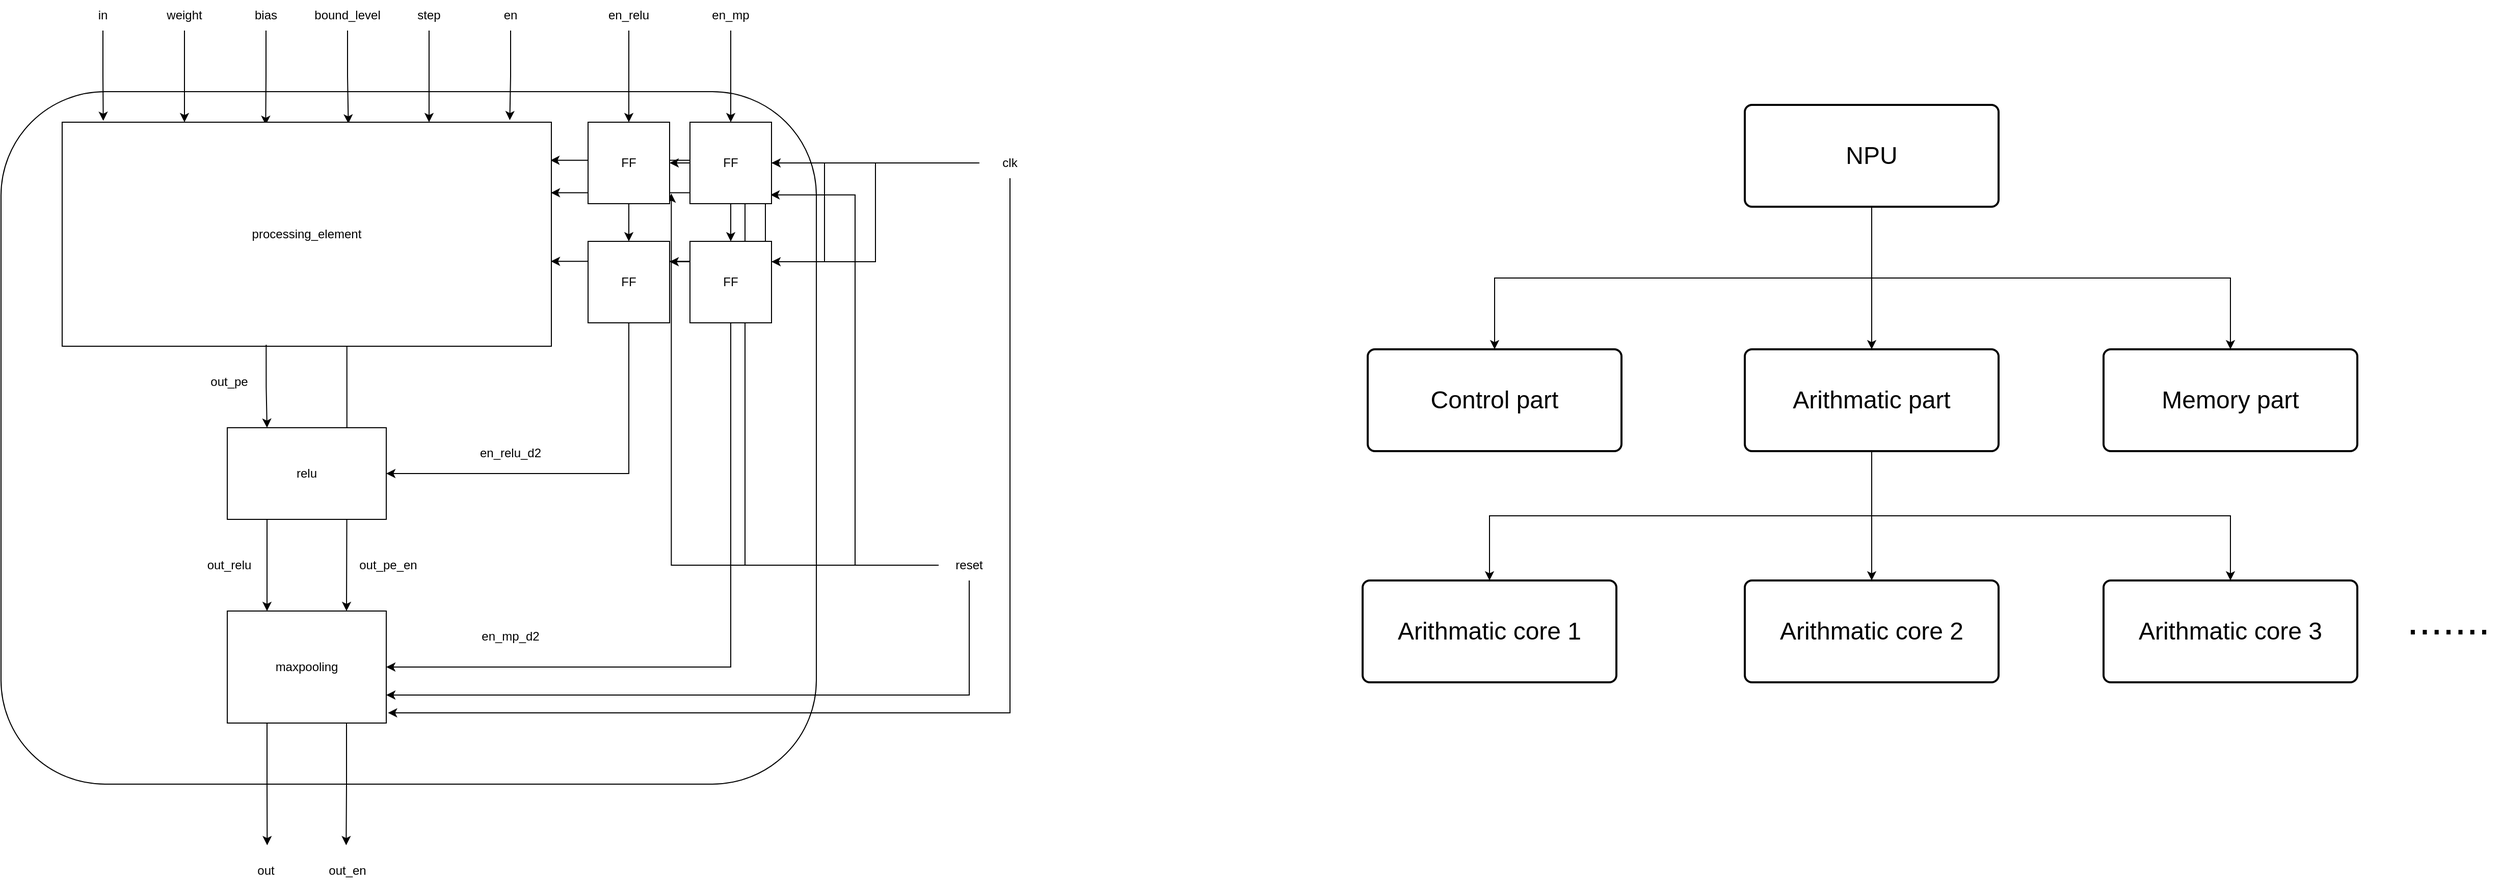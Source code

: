 <mxfile version="21.6.2" type="device">
  <diagram name="페이지-1" id="yeJ5zm4FscDLAb30p6tp">
    <mxGraphModel dx="1878" dy="991" grid="0" gridSize="10" guides="1" tooltips="1" connect="1" arrows="1" fold="1" page="0" pageScale="1" pageWidth="827" pageHeight="1169" math="0" shadow="0">
      <root>
        <mxCell id="0" />
        <mxCell id="1" parent="0" />
        <mxCell id="3iztHXpjArlsPKIXAALA-1" value="" style="rounded=1;whiteSpace=wrap;html=1;fillColor=default;" vertex="1" parent="1">
          <mxGeometry x="160" y="120" width="800" height="680" as="geometry" />
        </mxCell>
        <mxCell id="3iztHXpjArlsPKIXAALA-20" style="edgeStyle=orthogonalEdgeStyle;rounded=0;orthogonalLoop=1;jettySize=auto;html=1;entryX=0.084;entryY=-0.006;entryDx=0;entryDy=0;entryPerimeter=0;" edge="1" parent="1" source="3iztHXpjArlsPKIXAALA-2" target="3iztHXpjArlsPKIXAALA-19">
          <mxGeometry relative="1" as="geometry" />
        </mxCell>
        <mxCell id="3iztHXpjArlsPKIXAALA-2" value="in" style="text;html=1;strokeColor=none;fillColor=none;align=center;verticalAlign=middle;whiteSpace=wrap;rounded=0;" vertex="1" parent="1">
          <mxGeometry x="230" y="30" width="60" height="30" as="geometry" />
        </mxCell>
        <mxCell id="3iztHXpjArlsPKIXAALA-15" style="edgeStyle=orthogonalEdgeStyle;rounded=0;orthogonalLoop=1;jettySize=auto;html=1;exitX=0.5;exitY=1;exitDx=0;exitDy=0;entryX=0.25;entryY=0;entryDx=0;entryDy=0;" edge="1" parent="1" source="3iztHXpjArlsPKIXAALA-3" target="3iztHXpjArlsPKIXAALA-19">
          <mxGeometry relative="1" as="geometry">
            <mxPoint x="340" y="110" as="targetPoint" />
          </mxGeometry>
        </mxCell>
        <mxCell id="3iztHXpjArlsPKIXAALA-3" value="weight" style="text;html=1;strokeColor=none;fillColor=none;align=center;verticalAlign=middle;whiteSpace=wrap;rounded=0;" vertex="1" parent="1">
          <mxGeometry x="310" y="30" width="60" height="30" as="geometry" />
        </mxCell>
        <mxCell id="3iztHXpjArlsPKIXAALA-16" style="edgeStyle=orthogonalEdgeStyle;rounded=0;orthogonalLoop=1;jettySize=auto;html=1;exitX=0.5;exitY=1;exitDx=0;exitDy=0;entryX=0.416;entryY=0.012;entryDx=0;entryDy=0;entryPerimeter=0;" edge="1" parent="1" source="3iztHXpjArlsPKIXAALA-5" target="3iztHXpjArlsPKIXAALA-19">
          <mxGeometry relative="1" as="geometry">
            <mxPoint x="420" y="110" as="targetPoint" />
          </mxGeometry>
        </mxCell>
        <mxCell id="3iztHXpjArlsPKIXAALA-5" value="bias" style="text;html=1;strokeColor=none;fillColor=none;align=center;verticalAlign=middle;whiteSpace=wrap;rounded=0;" vertex="1" parent="1">
          <mxGeometry x="390" y="30" width="60" height="30" as="geometry" />
        </mxCell>
        <mxCell id="3iztHXpjArlsPKIXAALA-21" style="edgeStyle=orthogonalEdgeStyle;rounded=0;orthogonalLoop=1;jettySize=auto;html=1;entryX=0.585;entryY=0.006;entryDx=0;entryDy=0;entryPerimeter=0;" edge="1" parent="1" source="3iztHXpjArlsPKIXAALA-6" target="3iztHXpjArlsPKIXAALA-19">
          <mxGeometry relative="1" as="geometry" />
        </mxCell>
        <mxCell id="3iztHXpjArlsPKIXAALA-6" value="bound_level" style="text;html=1;strokeColor=none;fillColor=none;align=center;verticalAlign=middle;whiteSpace=wrap;rounded=0;" vertex="1" parent="1">
          <mxGeometry x="470" y="30" width="60" height="30" as="geometry" />
        </mxCell>
        <mxCell id="3iztHXpjArlsPKIXAALA-22" style="edgeStyle=orthogonalEdgeStyle;rounded=0;orthogonalLoop=1;jettySize=auto;html=1;entryX=0.75;entryY=0;entryDx=0;entryDy=0;" edge="1" parent="1" source="3iztHXpjArlsPKIXAALA-7" target="3iztHXpjArlsPKIXAALA-19">
          <mxGeometry relative="1" as="geometry" />
        </mxCell>
        <mxCell id="3iztHXpjArlsPKIXAALA-7" value="step" style="text;html=1;strokeColor=none;fillColor=none;align=center;verticalAlign=middle;whiteSpace=wrap;rounded=0;" vertex="1" parent="1">
          <mxGeometry x="550" y="30" width="60" height="30" as="geometry" />
        </mxCell>
        <mxCell id="3iztHXpjArlsPKIXAALA-23" style="edgeStyle=orthogonalEdgeStyle;rounded=0;orthogonalLoop=1;jettySize=auto;html=1;entryX=0.915;entryY=-0.009;entryDx=0;entryDy=0;entryPerimeter=0;" edge="1" parent="1" source="3iztHXpjArlsPKIXAALA-8" target="3iztHXpjArlsPKIXAALA-19">
          <mxGeometry relative="1" as="geometry" />
        </mxCell>
        <mxCell id="3iztHXpjArlsPKIXAALA-8" value="en" style="text;html=1;strokeColor=none;fillColor=none;align=center;verticalAlign=middle;whiteSpace=wrap;rounded=0;" vertex="1" parent="1">
          <mxGeometry x="630" y="30" width="60" height="30" as="geometry" />
        </mxCell>
        <mxCell id="3iztHXpjArlsPKIXAALA-26" style="edgeStyle=orthogonalEdgeStyle;rounded=0;orthogonalLoop=1;jettySize=auto;html=1;entryX=0.5;entryY=0;entryDx=0;entryDy=0;" edge="1" parent="1" source="3iztHXpjArlsPKIXAALA-9" target="3iztHXpjArlsPKIXAALA-24">
          <mxGeometry relative="1" as="geometry" />
        </mxCell>
        <mxCell id="3iztHXpjArlsPKIXAALA-9" value="en_relu" style="text;html=1;strokeColor=none;fillColor=none;align=center;verticalAlign=middle;whiteSpace=wrap;rounded=0;" vertex="1" parent="1">
          <mxGeometry x="746" y="30" width="60" height="30" as="geometry" />
        </mxCell>
        <mxCell id="3iztHXpjArlsPKIXAALA-27" style="edgeStyle=orthogonalEdgeStyle;rounded=0;orthogonalLoop=1;jettySize=auto;html=1;entryX=0.5;entryY=0;entryDx=0;entryDy=0;" edge="1" parent="1" source="3iztHXpjArlsPKIXAALA-10" target="3iztHXpjArlsPKIXAALA-25">
          <mxGeometry relative="1" as="geometry" />
        </mxCell>
        <mxCell id="3iztHXpjArlsPKIXAALA-10" value="en_mp" style="text;html=1;strokeColor=none;fillColor=none;align=center;verticalAlign=middle;whiteSpace=wrap;rounded=0;" vertex="1" parent="1">
          <mxGeometry x="846" y="30" width="60" height="30" as="geometry" />
        </mxCell>
        <mxCell id="3iztHXpjArlsPKIXAALA-28" style="edgeStyle=orthogonalEdgeStyle;rounded=0;orthogonalLoop=1;jettySize=auto;html=1;entryX=1;entryY=0.5;entryDx=0;entryDy=0;" edge="1" parent="1" source="3iztHXpjArlsPKIXAALA-11" target="3iztHXpjArlsPKIXAALA-25">
          <mxGeometry relative="1" as="geometry" />
        </mxCell>
        <mxCell id="3iztHXpjArlsPKIXAALA-29" style="edgeStyle=orthogonalEdgeStyle;rounded=0;orthogonalLoop=1;jettySize=auto;html=1;entryX=1;entryY=0.5;entryDx=0;entryDy=0;" edge="1" parent="1" source="3iztHXpjArlsPKIXAALA-11" target="3iztHXpjArlsPKIXAALA-24">
          <mxGeometry relative="1" as="geometry" />
        </mxCell>
        <mxCell id="3iztHXpjArlsPKIXAALA-30" style="edgeStyle=orthogonalEdgeStyle;rounded=0;orthogonalLoop=1;jettySize=auto;html=1;entryX=0.998;entryY=0.17;entryDx=0;entryDy=0;entryPerimeter=0;" edge="1" parent="1" source="3iztHXpjArlsPKIXAALA-11" target="3iztHXpjArlsPKIXAALA-19">
          <mxGeometry relative="1" as="geometry" />
        </mxCell>
        <mxCell id="3iztHXpjArlsPKIXAALA-38" style="edgeStyle=orthogonalEdgeStyle;rounded=0;orthogonalLoop=1;jettySize=auto;html=1;entryX=1;entryY=0.25;entryDx=0;entryDy=0;" edge="1" parent="1" source="3iztHXpjArlsPKIXAALA-11" target="3iztHXpjArlsPKIXAALA-35">
          <mxGeometry relative="1" as="geometry" />
        </mxCell>
        <mxCell id="3iztHXpjArlsPKIXAALA-39" style="edgeStyle=orthogonalEdgeStyle;rounded=0;orthogonalLoop=1;jettySize=auto;html=1;entryX=1;entryY=0.25;entryDx=0;entryDy=0;" edge="1" parent="1" source="3iztHXpjArlsPKIXAALA-11" target="3iztHXpjArlsPKIXAALA-34">
          <mxGeometry relative="1" as="geometry" />
        </mxCell>
        <mxCell id="3iztHXpjArlsPKIXAALA-40" style="edgeStyle=orthogonalEdgeStyle;rounded=0;orthogonalLoop=1;jettySize=auto;html=1;entryX=0.999;entryY=0.621;entryDx=0;entryDy=0;entryPerimeter=0;" edge="1" parent="1" source="3iztHXpjArlsPKIXAALA-11" target="3iztHXpjArlsPKIXAALA-19">
          <mxGeometry relative="1" as="geometry" />
        </mxCell>
        <mxCell id="3iztHXpjArlsPKIXAALA-57" style="edgeStyle=orthogonalEdgeStyle;rounded=0;orthogonalLoop=1;jettySize=auto;html=1;entryX=1.011;entryY=0.915;entryDx=0;entryDy=0;exitX=0.5;exitY=1;exitDx=0;exitDy=0;entryPerimeter=0;" edge="1" parent="1" source="3iztHXpjArlsPKIXAALA-11" target="3iztHXpjArlsPKIXAALA-43">
          <mxGeometry relative="1" as="geometry">
            <Array as="points">
              <mxPoint x="1150" y="730" />
              <mxPoint x="540" y="730" />
            </Array>
          </mxGeometry>
        </mxCell>
        <mxCell id="3iztHXpjArlsPKIXAALA-11" value="clk" style="text;html=1;strokeColor=none;fillColor=none;align=center;verticalAlign=middle;whiteSpace=wrap;rounded=0;" vertex="1" parent="1">
          <mxGeometry x="1120" y="175" width="60" height="30" as="geometry" />
        </mxCell>
        <mxCell id="3iztHXpjArlsPKIXAALA-31" style="edgeStyle=orthogonalEdgeStyle;rounded=0;orthogonalLoop=1;jettySize=auto;html=1;entryX=0.988;entryY=0.892;entryDx=0;entryDy=0;entryPerimeter=0;" edge="1" parent="1" source="3iztHXpjArlsPKIXAALA-12" target="3iztHXpjArlsPKIXAALA-25">
          <mxGeometry relative="1" as="geometry" />
        </mxCell>
        <mxCell id="3iztHXpjArlsPKIXAALA-32" style="edgeStyle=orthogonalEdgeStyle;rounded=0;orthogonalLoop=1;jettySize=auto;html=1;entryX=1.021;entryY=0.875;entryDx=0;entryDy=0;entryPerimeter=0;" edge="1" parent="1" source="3iztHXpjArlsPKIXAALA-12" target="3iztHXpjArlsPKIXAALA-24">
          <mxGeometry relative="1" as="geometry" />
        </mxCell>
        <mxCell id="3iztHXpjArlsPKIXAALA-33" style="edgeStyle=orthogonalEdgeStyle;rounded=0;orthogonalLoop=1;jettySize=auto;html=1;entryX=0.999;entryY=0.315;entryDx=0;entryDy=0;entryPerimeter=0;" edge="1" parent="1" source="3iztHXpjArlsPKIXAALA-12" target="3iztHXpjArlsPKIXAALA-19">
          <mxGeometry relative="1" as="geometry" />
        </mxCell>
        <mxCell id="3iztHXpjArlsPKIXAALA-58" style="edgeStyle=orthogonalEdgeStyle;rounded=0;orthogonalLoop=1;jettySize=auto;html=1;entryX=1;entryY=0.75;entryDx=0;entryDy=0;exitX=0.5;exitY=1;exitDx=0;exitDy=0;" edge="1" parent="1" source="3iztHXpjArlsPKIXAALA-12" target="3iztHXpjArlsPKIXAALA-43">
          <mxGeometry relative="1" as="geometry" />
        </mxCell>
        <mxCell id="3iztHXpjArlsPKIXAALA-12" value="reset" style="text;html=1;strokeColor=none;fillColor=none;align=center;verticalAlign=middle;whiteSpace=wrap;rounded=0;" vertex="1" parent="1">
          <mxGeometry x="1080" y="570" width="60" height="30" as="geometry" />
        </mxCell>
        <mxCell id="3iztHXpjArlsPKIXAALA-19" value="processing_element" style="rounded=0;whiteSpace=wrap;html=1;" vertex="1" parent="1">
          <mxGeometry x="220" y="150" width="480" height="220" as="geometry" />
        </mxCell>
        <mxCell id="3iztHXpjArlsPKIXAALA-36" style="edgeStyle=orthogonalEdgeStyle;rounded=0;orthogonalLoop=1;jettySize=auto;html=1;entryX=0.5;entryY=0;entryDx=0;entryDy=0;" edge="1" parent="1" source="3iztHXpjArlsPKIXAALA-24" target="3iztHXpjArlsPKIXAALA-34">
          <mxGeometry relative="1" as="geometry" />
        </mxCell>
        <mxCell id="3iztHXpjArlsPKIXAALA-24" value="FF" style="whiteSpace=wrap;html=1;aspect=fixed;" vertex="1" parent="1">
          <mxGeometry x="736" y="150" width="80" height="80" as="geometry" />
        </mxCell>
        <mxCell id="3iztHXpjArlsPKIXAALA-37" style="edgeStyle=orthogonalEdgeStyle;rounded=0;orthogonalLoop=1;jettySize=auto;html=1;entryX=0.5;entryY=0;entryDx=0;entryDy=0;" edge="1" parent="1" source="3iztHXpjArlsPKIXAALA-25" target="3iztHXpjArlsPKIXAALA-35">
          <mxGeometry relative="1" as="geometry" />
        </mxCell>
        <mxCell id="3iztHXpjArlsPKIXAALA-25" value="FF" style="whiteSpace=wrap;html=1;aspect=fixed;" vertex="1" parent="1">
          <mxGeometry x="836" y="150" width="80" height="80" as="geometry" />
        </mxCell>
        <mxCell id="3iztHXpjArlsPKIXAALA-50" style="edgeStyle=orthogonalEdgeStyle;rounded=0;orthogonalLoop=1;jettySize=auto;html=1;entryX=1;entryY=0.5;entryDx=0;entryDy=0;exitX=0.5;exitY=1;exitDx=0;exitDy=0;" edge="1" parent="1" source="3iztHXpjArlsPKIXAALA-34" target="3iztHXpjArlsPKIXAALA-42">
          <mxGeometry relative="1" as="geometry" />
        </mxCell>
        <mxCell id="3iztHXpjArlsPKIXAALA-34" value="FF" style="whiteSpace=wrap;html=1;aspect=fixed;" vertex="1" parent="1">
          <mxGeometry x="736" y="267" width="80" height="80" as="geometry" />
        </mxCell>
        <mxCell id="3iztHXpjArlsPKIXAALA-54" style="edgeStyle=orthogonalEdgeStyle;rounded=0;orthogonalLoop=1;jettySize=auto;html=1;entryX=1;entryY=0.5;entryDx=0;entryDy=0;exitX=0.5;exitY=1;exitDx=0;exitDy=0;" edge="1" parent="1" source="3iztHXpjArlsPKIXAALA-35" target="3iztHXpjArlsPKIXAALA-43">
          <mxGeometry relative="1" as="geometry" />
        </mxCell>
        <mxCell id="3iztHXpjArlsPKIXAALA-35" value="FF" style="whiteSpace=wrap;html=1;aspect=fixed;" vertex="1" parent="1">
          <mxGeometry x="836" y="267" width="80" height="80" as="geometry" />
        </mxCell>
        <mxCell id="3iztHXpjArlsPKIXAALA-45" style="edgeStyle=orthogonalEdgeStyle;rounded=0;orthogonalLoop=1;jettySize=auto;html=1;exitX=0.417;exitY=0.993;exitDx=0;exitDy=0;entryX=0.25;entryY=0;entryDx=0;entryDy=0;exitPerimeter=0;" edge="1" parent="1" source="3iztHXpjArlsPKIXAALA-19" target="3iztHXpjArlsPKIXAALA-42">
          <mxGeometry relative="1" as="geometry" />
        </mxCell>
        <mxCell id="3iztHXpjArlsPKIXAALA-46" style="edgeStyle=orthogonalEdgeStyle;rounded=0;orthogonalLoop=1;jettySize=auto;html=1;exitX=0.582;exitY=1.001;exitDx=0;exitDy=0;entryX=0.75;entryY=0;entryDx=0;entryDy=0;exitPerimeter=0;" edge="1" parent="1" source="3iztHXpjArlsPKIXAALA-19" target="3iztHXpjArlsPKIXAALA-43">
          <mxGeometry relative="1" as="geometry" />
        </mxCell>
        <mxCell id="3iztHXpjArlsPKIXAALA-52" style="edgeStyle=orthogonalEdgeStyle;rounded=0;orthogonalLoop=1;jettySize=auto;html=1;exitX=0.25;exitY=1;exitDx=0;exitDy=0;entryX=0.25;entryY=0;entryDx=0;entryDy=0;" edge="1" parent="1" source="3iztHXpjArlsPKIXAALA-42" target="3iztHXpjArlsPKIXAALA-43">
          <mxGeometry relative="1" as="geometry" />
        </mxCell>
        <mxCell id="3iztHXpjArlsPKIXAALA-42" value="relu" style="rounded=0;whiteSpace=wrap;html=1;" vertex="1" parent="1">
          <mxGeometry x="382" y="450" width="156" height="90" as="geometry" />
        </mxCell>
        <mxCell id="3iztHXpjArlsPKIXAALA-59" style="edgeStyle=orthogonalEdgeStyle;rounded=0;orthogonalLoop=1;jettySize=auto;html=1;exitX=0.25;exitY=1;exitDx=0;exitDy=0;" edge="1" parent="1" source="3iztHXpjArlsPKIXAALA-43">
          <mxGeometry relative="1" as="geometry">
            <mxPoint x="421.167" y="860" as="targetPoint" />
          </mxGeometry>
        </mxCell>
        <mxCell id="3iztHXpjArlsPKIXAALA-60" style="edgeStyle=orthogonalEdgeStyle;rounded=0;orthogonalLoop=1;jettySize=auto;html=1;exitX=0.75;exitY=1;exitDx=0;exitDy=0;" edge="1" parent="1" source="3iztHXpjArlsPKIXAALA-43">
          <mxGeometry relative="1" as="geometry">
            <mxPoint x="498.667" y="860" as="targetPoint" />
          </mxGeometry>
        </mxCell>
        <mxCell id="3iztHXpjArlsPKIXAALA-43" value="maxpooling" style="rounded=0;whiteSpace=wrap;html=1;" vertex="1" parent="1">
          <mxGeometry x="382" y="630" width="156" height="110" as="geometry" />
        </mxCell>
        <mxCell id="3iztHXpjArlsPKIXAALA-47" value="out_pe" style="text;html=1;strokeColor=none;fillColor=none;align=center;verticalAlign=middle;whiteSpace=wrap;rounded=0;" vertex="1" parent="1">
          <mxGeometry x="354" y="390" width="60" height="30" as="geometry" />
        </mxCell>
        <mxCell id="3iztHXpjArlsPKIXAALA-48" value="out_pe_en" style="text;html=1;strokeColor=none;fillColor=none;align=center;verticalAlign=middle;whiteSpace=wrap;rounded=0;" vertex="1" parent="1">
          <mxGeometry x="510" y="570" width="60" height="30" as="geometry" />
        </mxCell>
        <mxCell id="3iztHXpjArlsPKIXAALA-51" value="en_relu_d2" style="text;html=1;strokeColor=none;fillColor=none;align=center;verticalAlign=middle;whiteSpace=wrap;rounded=0;" vertex="1" parent="1">
          <mxGeometry x="630" y="460" width="60" height="30" as="geometry" />
        </mxCell>
        <mxCell id="3iztHXpjArlsPKIXAALA-53" value="out_relu" style="text;html=1;strokeColor=none;fillColor=none;align=center;verticalAlign=middle;whiteSpace=wrap;rounded=0;" vertex="1" parent="1">
          <mxGeometry x="354" y="570" width="60" height="30" as="geometry" />
        </mxCell>
        <mxCell id="3iztHXpjArlsPKIXAALA-55" value="en_mp_d2" style="text;html=1;strokeColor=none;fillColor=none;align=center;verticalAlign=middle;whiteSpace=wrap;rounded=0;" vertex="1" parent="1">
          <mxGeometry x="630" y="640" width="60" height="30" as="geometry" />
        </mxCell>
        <mxCell id="3iztHXpjArlsPKIXAALA-61" value="out" style="text;html=1;strokeColor=none;fillColor=none;align=center;verticalAlign=middle;whiteSpace=wrap;rounded=0;" vertex="1" parent="1">
          <mxGeometry x="390" y="870" width="60" height="30" as="geometry" />
        </mxCell>
        <mxCell id="3iztHXpjArlsPKIXAALA-62" value="out_en" style="text;html=1;strokeColor=none;fillColor=none;align=center;verticalAlign=middle;whiteSpace=wrap;rounded=0;" vertex="1" parent="1">
          <mxGeometry x="470" y="870" width="60" height="30" as="geometry" />
        </mxCell>
        <mxCell id="3iztHXpjArlsPKIXAALA-67" style="edgeStyle=orthogonalEdgeStyle;rounded=0;orthogonalLoop=1;jettySize=auto;html=1;entryX=0.5;entryY=0;entryDx=0;entryDy=0;" edge="1" parent="1" source="3iztHXpjArlsPKIXAALA-63" target="3iztHXpjArlsPKIXAALA-65">
          <mxGeometry relative="1" as="geometry" />
        </mxCell>
        <mxCell id="3iztHXpjArlsPKIXAALA-68" style="edgeStyle=orthogonalEdgeStyle;rounded=0;orthogonalLoop=1;jettySize=auto;html=1;entryX=0.5;entryY=0;entryDx=0;entryDy=0;exitX=0.5;exitY=1;exitDx=0;exitDy=0;" edge="1" parent="1" source="3iztHXpjArlsPKIXAALA-63" target="3iztHXpjArlsPKIXAALA-64">
          <mxGeometry relative="1" as="geometry" />
        </mxCell>
        <mxCell id="3iztHXpjArlsPKIXAALA-69" style="edgeStyle=orthogonalEdgeStyle;rounded=0;orthogonalLoop=1;jettySize=auto;html=1;entryX=0.5;entryY=0;entryDx=0;entryDy=0;exitX=0.5;exitY=1;exitDx=0;exitDy=0;" edge="1" parent="1" source="3iztHXpjArlsPKIXAALA-63" target="3iztHXpjArlsPKIXAALA-66">
          <mxGeometry relative="1" as="geometry" />
        </mxCell>
        <mxCell id="3iztHXpjArlsPKIXAALA-63" value="&lt;span style=&quot;font-size: 24px;&quot;&gt;NPU&lt;/span&gt;" style="rounded=1;whiteSpace=wrap;html=1;absoluteArcSize=1;arcSize=14;strokeWidth=2;" vertex="1" parent="1">
          <mxGeometry x="1871" y="133" width="249" height="100" as="geometry" />
        </mxCell>
        <mxCell id="3iztHXpjArlsPKIXAALA-64" value="&lt;span style=&quot;font-size: 24px;&quot;&gt;Control part&lt;/span&gt;" style="rounded=1;whiteSpace=wrap;html=1;absoluteArcSize=1;arcSize=14;strokeWidth=2;" vertex="1" parent="1">
          <mxGeometry x="1501" y="373" width="249" height="100" as="geometry" />
        </mxCell>
        <mxCell id="3iztHXpjArlsPKIXAALA-75" style="edgeStyle=orthogonalEdgeStyle;rounded=0;orthogonalLoop=1;jettySize=auto;html=1;entryX=0.5;entryY=0;entryDx=0;entryDy=0;exitX=0.5;exitY=1;exitDx=0;exitDy=0;" edge="1" parent="1" source="3iztHXpjArlsPKIXAALA-65" target="3iztHXpjArlsPKIXAALA-71">
          <mxGeometry relative="1" as="geometry" />
        </mxCell>
        <mxCell id="3iztHXpjArlsPKIXAALA-76" style="edgeStyle=orthogonalEdgeStyle;rounded=0;orthogonalLoop=1;jettySize=auto;html=1;" edge="1" parent="1" source="3iztHXpjArlsPKIXAALA-65" target="3iztHXpjArlsPKIXAALA-72">
          <mxGeometry relative="1" as="geometry" />
        </mxCell>
        <mxCell id="3iztHXpjArlsPKIXAALA-77" style="edgeStyle=orthogonalEdgeStyle;rounded=0;orthogonalLoop=1;jettySize=auto;html=1;entryX=0.5;entryY=0;entryDx=0;entryDy=0;exitX=0.5;exitY=1;exitDx=0;exitDy=0;" edge="1" parent="1" source="3iztHXpjArlsPKIXAALA-65" target="3iztHXpjArlsPKIXAALA-73">
          <mxGeometry relative="1" as="geometry" />
        </mxCell>
        <mxCell id="3iztHXpjArlsPKIXAALA-65" value="&lt;span style=&quot;font-size: 24px;&quot;&gt;Arithmatic part&lt;/span&gt;" style="rounded=1;whiteSpace=wrap;html=1;absoluteArcSize=1;arcSize=14;strokeWidth=2;" vertex="1" parent="1">
          <mxGeometry x="1871" y="373" width="249" height="100" as="geometry" />
        </mxCell>
        <mxCell id="3iztHXpjArlsPKIXAALA-66" value="&lt;span style=&quot;font-size: 24px;&quot;&gt;Memory part&lt;/span&gt;" style="rounded=1;whiteSpace=wrap;html=1;absoluteArcSize=1;arcSize=14;strokeWidth=2;" vertex="1" parent="1">
          <mxGeometry x="2223" y="373" width="249" height="100" as="geometry" />
        </mxCell>
        <mxCell id="3iztHXpjArlsPKIXAALA-71" value="&lt;span style=&quot;font-size: 24px;&quot;&gt;Arithmatic core 1&lt;/span&gt;" style="rounded=1;whiteSpace=wrap;html=1;absoluteArcSize=1;arcSize=14;strokeWidth=2;" vertex="1" parent="1">
          <mxGeometry x="1496" y="600" width="249" height="100" as="geometry" />
        </mxCell>
        <mxCell id="3iztHXpjArlsPKIXAALA-72" value="&lt;span style=&quot;font-size: 24px;&quot;&gt;Arithmatic core 2&lt;/span&gt;" style="rounded=1;whiteSpace=wrap;html=1;absoluteArcSize=1;arcSize=14;strokeWidth=2;" vertex="1" parent="1">
          <mxGeometry x="1871" y="600" width="249" height="100" as="geometry" />
        </mxCell>
        <mxCell id="3iztHXpjArlsPKIXAALA-73" value="&lt;span style=&quot;font-size: 24px;&quot;&gt;Arithmatic core 3&lt;/span&gt;" style="rounded=1;whiteSpace=wrap;html=1;absoluteArcSize=1;arcSize=14;strokeWidth=2;" vertex="1" parent="1">
          <mxGeometry x="2223" y="600" width="249" height="100" as="geometry" />
        </mxCell>
        <mxCell id="3iztHXpjArlsPKIXAALA-74" value="&lt;font style=&quot;font-size: 42px;&quot;&gt;.......&lt;/font&gt;" style="text;html=1;align=center;verticalAlign=middle;resizable=0;points=[];autosize=1;strokeColor=none;fillColor=none;fontSize=42;" vertex="1" parent="1">
          <mxGeometry x="2511" y="608" width="100" height="62" as="geometry" />
        </mxCell>
      </root>
    </mxGraphModel>
  </diagram>
</mxfile>
